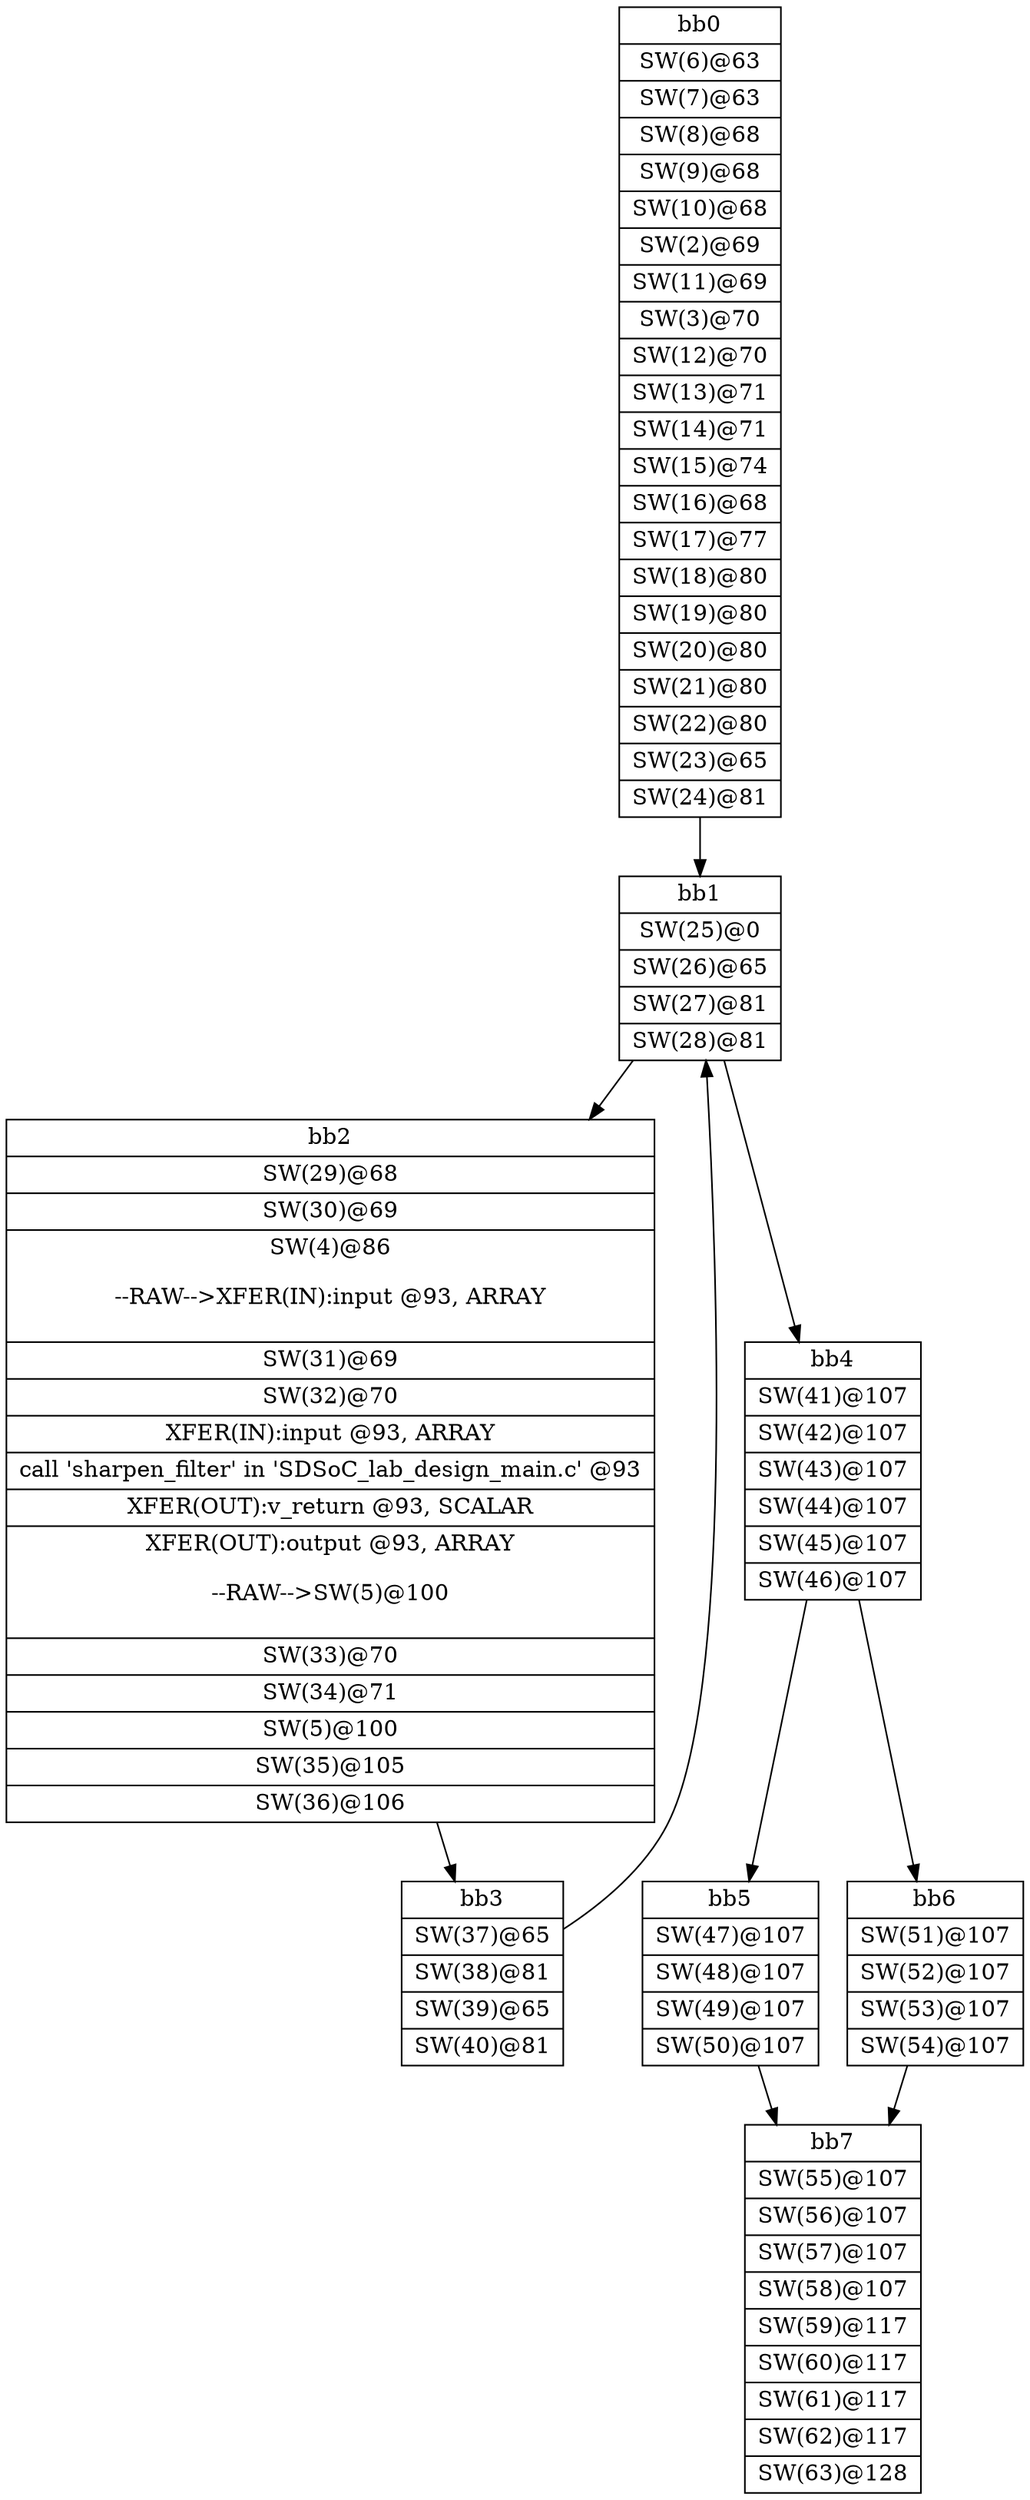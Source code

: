 digraph CDFG {
node [shape=record];
bb0 [shape=record, label = "{bb0|<x0000000000CACF20>SW(6)@63\n|<x0000000000CACC60>SW(7)@63\n|<x0000000000CACBB0>SW(8)@68\n|<x0000000000CACB00>SW(9)@68\n|<x0000000000CACA50>SW(10)@68\n|<x0000000000CAD290>SW(2)@69\n|<x0000000000CAC9A0>SW(11)@69\n|<x0000000000CAD1E0>SW(3)@70\n|<x0000000000CAC8F0>SW(12)@70\n|<x0000000000CAC790>SW(13)@71\n|<x0000000000CAC6E0>SW(14)@71\n|<x0000000000CAC630>SW(15)@74\n|<x0000000000CAC580>SW(16)@68\n|<x0000000000CAC210>SW(17)@77\n|<x0000000000CAC160>SW(18)@80\n|<x0000000000CAC0B0>SW(19)@80\n|<x0000000000CABF50>SW(20)@80\n|<x0000000000CABEA0>SW(21)@80\n|<x0000000000CABDF0>SW(22)@80\n|<x0000000000CABC90>SW(23)@65\n|<x0000000000CABBE0>SW(24)@81\n}"];
bb1 [shape=record, label = "{bb1|<x0000000000CABB30>SW(25)@0\n|<x0000000000CABA80>SW(26)@65\n|<x0000000000CAB7C0>SW(27)@81\n|<x0000000000CAB710>SW(28)@81\n}"];
bb2 [shape=record, label = "{bb2|<x0000000000CAB660>SW(29)@68\n|<x0000000000CAD3F0>SW(30)@69\n|<x0000000000CAD130>SW(4)@86\n\n--RAW--\>XFER(IN):input @93, ARRAY\n\n|<x0000000000C97150>SW(31)@69\n|<x0000000000C97990>SW(32)@70\n|<x0000000000ED5420>XFER(IN):input @93, ARRAY\n|<x0000000001426C10>call 'sharpen_filter' in 'SDSoC_lab_design_main.c' @93\n|<x0000000000ED55A0>XFER(OUT):v_return @93, SCALAR\n|<x0000000000ED54E0>XFER(OUT):output @93, ARRAY\n\n--RAW--\>SW(5)@100\n\n|<x0000000000C97A40>SW(33)@70\n|<x0000000000C97830>SW(34)@71\n|<x0000000000CAD080>SW(5)@100\n|<x0000000000C978E0>SW(35)@105\n|<x0000000000C97620>SW(36)@106\n}"];
bb3 [shape=record, label = "{bb3|<x0000000000C974C0>SW(37)@65\n|<x0000000000C97410>SW(38)@81\n|<x0000000000C97360>SW(39)@65\n|<x0000000000C972B0>SW(40)@81\n}"];
bb4 [shape=record, label = "{bb4|<x0000000000C97570>SW(41)@107\n|<x0000000000C97200>SW(42)@107\n|<x0000000000C96FF0>SW(43)@107\n|<x0000000000C96F40>SW(44)@107\n|<x0000000000C96E90>SW(45)@107\n|<x0000000000C96DE0>SW(46)@107\n}"];
bb5 [shape=record, label = "{bb5|<x0000000000C96A70>SW(47)@107\n|<x0000000000C969C0>SW(48)@107\n|<x0000000000C96910>SW(49)@107\n|<x0000000000C967B0>SW(50)@107\n}"];
bb6 [shape=record, label = "{bb6|<x0000000000C96700>SW(51)@107\n|<x0000000000C96650>SW(52)@107\n|<x0000000000C964F0>SW(53)@107\n|<x0000000000C96440>SW(54)@107\n}"];
bb7 [shape=record, label = "{bb7|<x0000000000C96390>SW(55)@107\n|<x0000000000C962E0>SW(56)@107\n|<x0000000000C96020>SW(57)@107\n|<x0000000000C95F70>SW(58)@107\n|<x0000000000C95EC0>SW(59)@117\n|<x0000000000C95C00>SW(60)@117\n|<x0000000000C8B700>SW(61)@117\n|<x0000000000C8B2E0>SW(62)@117\n|<x0000000000C8B230>SW(63)@128\n}"];
bb0 -> bb1
bb1 -> bb4
bb1 -> bb2
bb2 -> bb3
bb3 -> bb1
bb4 -> bb5
bb4 -> bb6
bb5 -> bb7
bb6 -> bb7
}
